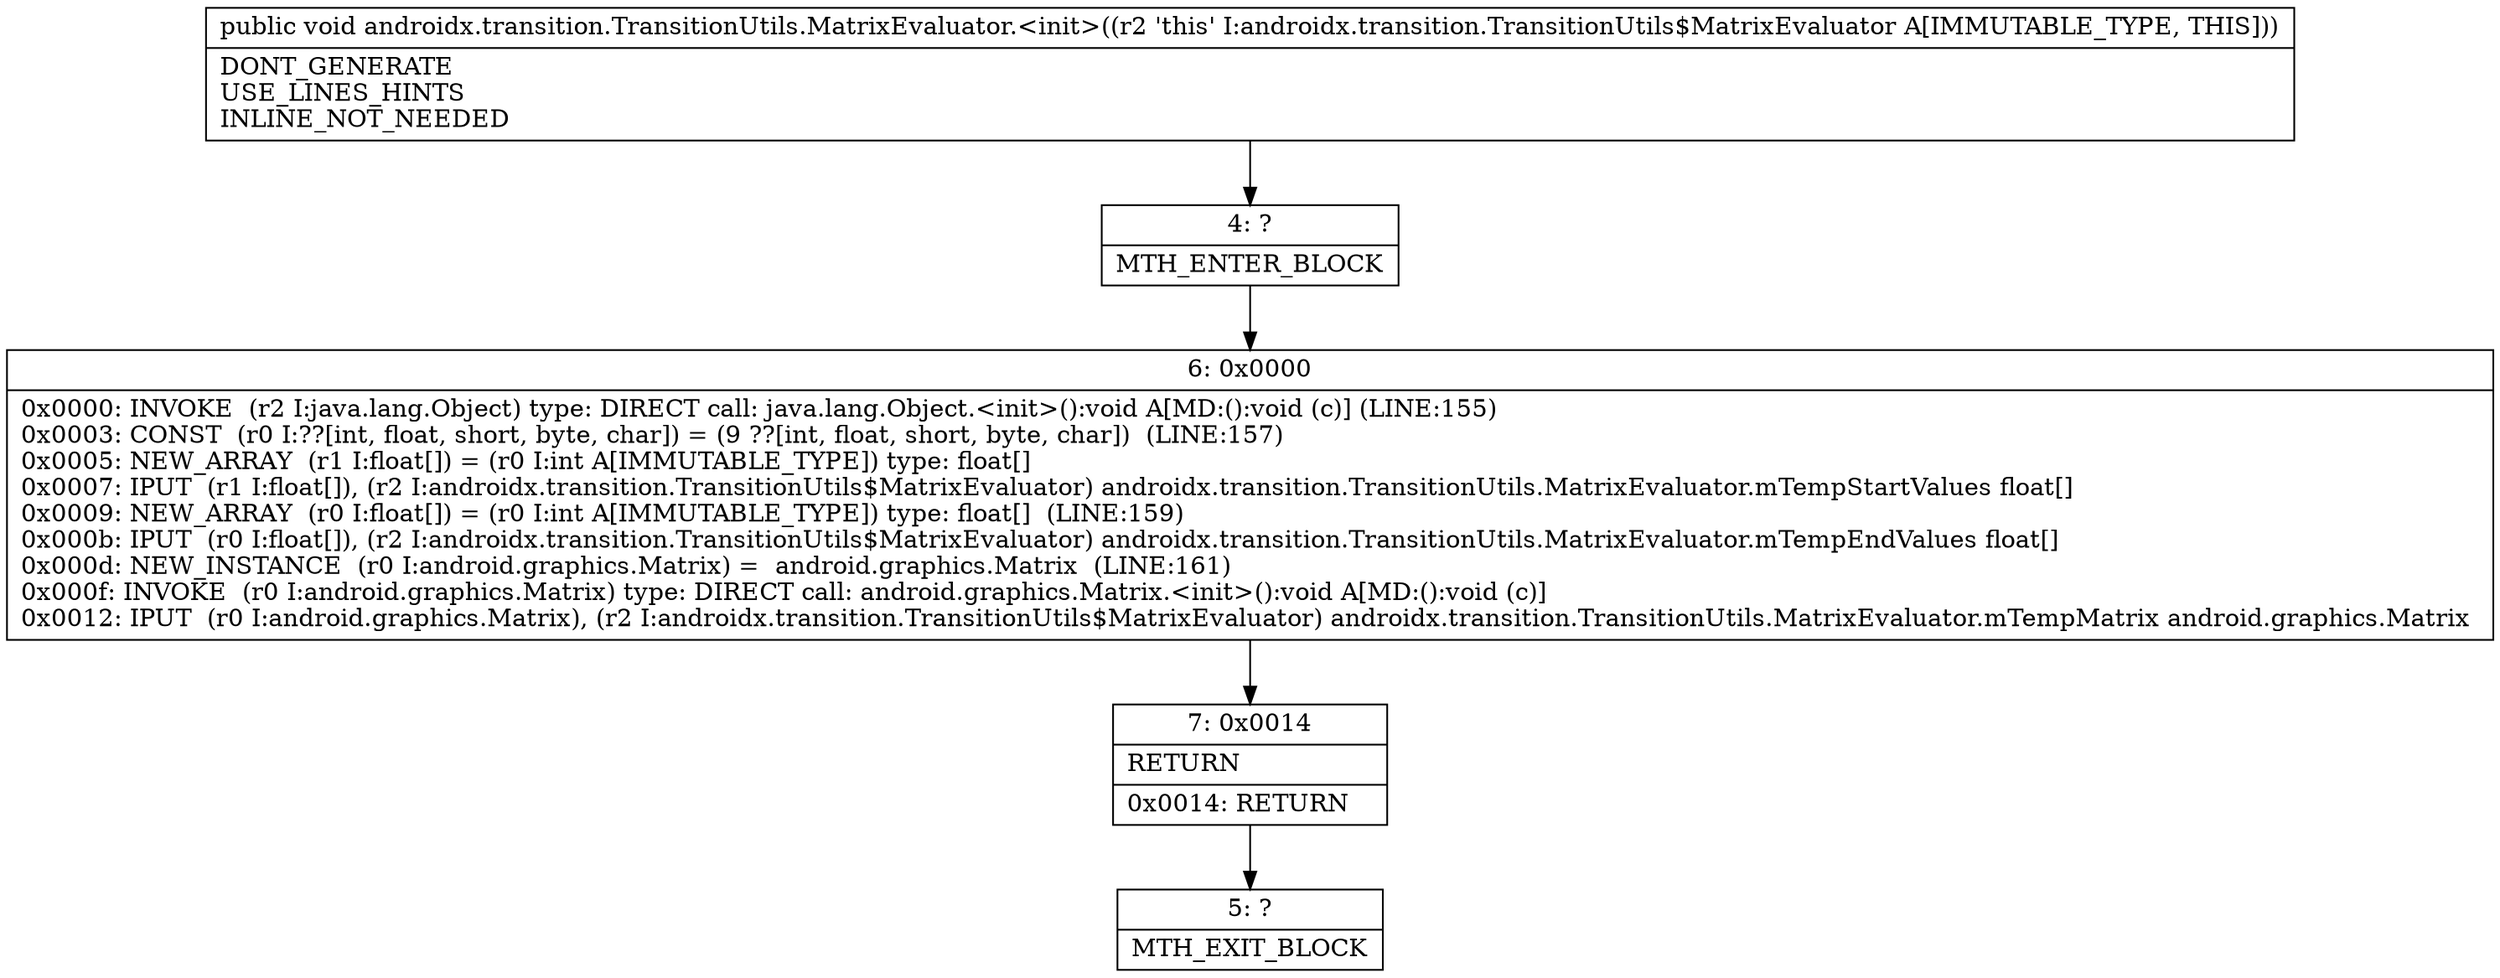 digraph "CFG forandroidx.transition.TransitionUtils.MatrixEvaluator.\<init\>()V" {
Node_4 [shape=record,label="{4\:\ ?|MTH_ENTER_BLOCK\l}"];
Node_6 [shape=record,label="{6\:\ 0x0000|0x0000: INVOKE  (r2 I:java.lang.Object) type: DIRECT call: java.lang.Object.\<init\>():void A[MD:():void (c)] (LINE:155)\l0x0003: CONST  (r0 I:??[int, float, short, byte, char]) = (9 ??[int, float, short, byte, char])  (LINE:157)\l0x0005: NEW_ARRAY  (r1 I:float[]) = (r0 I:int A[IMMUTABLE_TYPE]) type: float[] \l0x0007: IPUT  (r1 I:float[]), (r2 I:androidx.transition.TransitionUtils$MatrixEvaluator) androidx.transition.TransitionUtils.MatrixEvaluator.mTempStartValues float[] \l0x0009: NEW_ARRAY  (r0 I:float[]) = (r0 I:int A[IMMUTABLE_TYPE]) type: float[]  (LINE:159)\l0x000b: IPUT  (r0 I:float[]), (r2 I:androidx.transition.TransitionUtils$MatrixEvaluator) androidx.transition.TransitionUtils.MatrixEvaluator.mTempEndValues float[] \l0x000d: NEW_INSTANCE  (r0 I:android.graphics.Matrix) =  android.graphics.Matrix  (LINE:161)\l0x000f: INVOKE  (r0 I:android.graphics.Matrix) type: DIRECT call: android.graphics.Matrix.\<init\>():void A[MD:():void (c)]\l0x0012: IPUT  (r0 I:android.graphics.Matrix), (r2 I:androidx.transition.TransitionUtils$MatrixEvaluator) androidx.transition.TransitionUtils.MatrixEvaluator.mTempMatrix android.graphics.Matrix \l}"];
Node_7 [shape=record,label="{7\:\ 0x0014|RETURN\l|0x0014: RETURN   \l}"];
Node_5 [shape=record,label="{5\:\ ?|MTH_EXIT_BLOCK\l}"];
MethodNode[shape=record,label="{public void androidx.transition.TransitionUtils.MatrixEvaluator.\<init\>((r2 'this' I:androidx.transition.TransitionUtils$MatrixEvaluator A[IMMUTABLE_TYPE, THIS]))  | DONT_GENERATE\lUSE_LINES_HINTS\lINLINE_NOT_NEEDED\l}"];
MethodNode -> Node_4;Node_4 -> Node_6;
Node_6 -> Node_7;
Node_7 -> Node_5;
}

